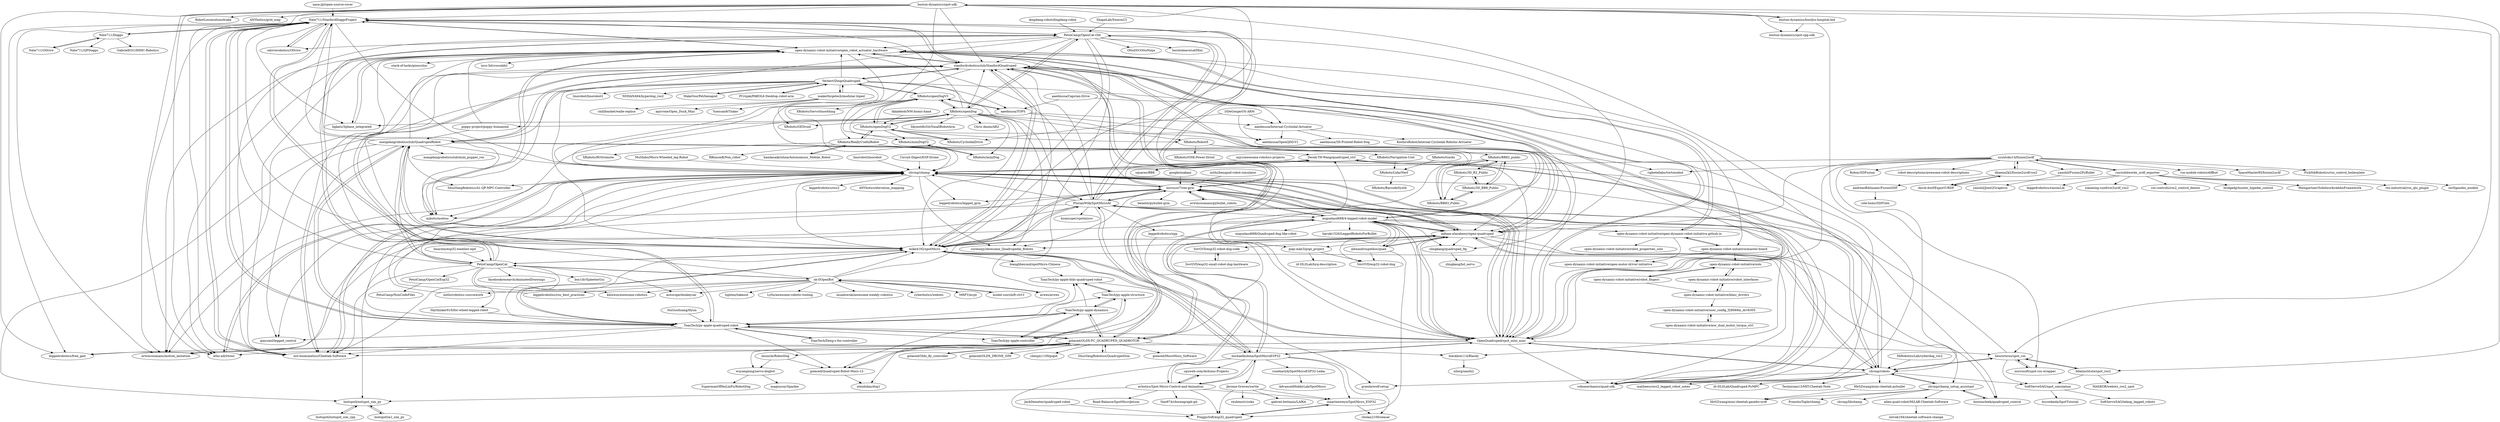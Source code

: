 digraph G {
"nasa-jpl/open-source-rover" -> "Nate711/StanfordDoggoProject" ["e"=1]
"dingdang-robot/dingdang-robot" -> "PetoiCamp/OpenCat-Old" ["e"=1]
"PetoiCamp/OpenCat-Old" -> "Nate711/StanfordDoggoProject"
"PetoiCamp/OpenCat-Old" -> "stanfordroboticsclub/StanfordQuadruped"
"PetoiCamp/OpenCat-Old" -> "PetoiCamp/OpenCat"
"PetoiCamp/OpenCat-Old" -> "borntoleave/catMini"
"PetoiCamp/OpenCat-Old" -> "FlorianWilk/SpotMicroAI"
"PetoiCamp/OpenCat-Old" -> "XRobots/openDog"
"PetoiCamp/OpenCat-Old" -> "ToanTech/py-apple-quadruped-robot"
"PetoiCamp/OpenCat-Old" -> "mike4192/spotMicro"
"PetoiCamp/OpenCat-Old" -> "mit-biomimetics/Cheetah-Software" ["e"=1]
"PetoiCamp/OpenCat-Old" -> "golaced/OLDX-FC_QUADRUPED_QUADROTOR"
"PetoiCamp/OpenCat-Old" -> "mjbots/moteus" ["e"=1]
"PetoiCamp/OpenCat-Old" -> "OttoDIY/OttoNinja" ["e"=1]
"PetoiCamp/OpenCat-Old" -> "odriverobotics/ODrive" ["e"=1]
"PetoiCamp/OpenCat-Old" -> "zlingkang/quadruped_9g"
"PetoiCamp/OpenCat-Old" -> "open-dynamic-robot-initiative/open_robot_actuator_hardware"
"golaced/OLDX-FC_QUADRUPED_QUADROTOR" -> "golaced/Quadruped-Robot-Moco-12-"
"golaced/OLDX-FC_QUADRUPED_QUADROTOR" -> "golaced/MocoMoco_Software" ["e"=1]
"golaced/OLDX-FC_QUADRUPED_QUADROTOR" -> "ToanTech/py-apple-quadruped-robot"
"golaced/OLDX-FC_QUADRUPED_QUADROTOR" -> "golaced/Oldx_fly_controller" ["e"=1]
"golaced/OLDX-FC_QUADRUPED_QUADROTOR" -> "blackbox114/Blacky"
"golaced/OLDX-FC_QUADRUPED_QUADROTOR" -> "wuyangning/servo-dogbot"
"golaced/OLDX-FC_QUADRUPED_QUADROTOR" -> "golaced/OLDX_DRONE_SIM" ["e"=1]
"golaced/OLDX-FC_QUADRUPED_QUADROTOR" -> "chenjm1109/pigot" ["e"=1]
"golaced/OLDX-FC_QUADRUPED_QUADROTOR" -> "ShuoYangRobotics/QuadrupedSim" ["e"=1]
"golaced/OLDX-FC_QUADRUPED_QUADROTOR" -> "Nate711/StanfordDoggoProject"
"golaced/OLDX-FC_QUADRUPED_QUADROTOR" -> "stanfordroboticsclub/StanfordQuadruped"
"golaced/OLDX-FC_QUADRUPED_QUADROTOR" -> "leggedrobotics/free_gait" ["e"=1]
"golaced/OLDX-FC_QUADRUPED_QUADROTOR" -> "ToanTech/py-apple-dynamics"
"golaced/OLDX-FC_QUADRUPED_QUADROTOR" -> "imuncle/RobotDog"
"golaced/OLDX-FC_QUADRUPED_QUADROTOR" -> "mit-biomimetics/Cheetah-Software" ["e"=1]
"mit-biomimetics/Cheetah-Software" -> "chvmp/champ" ["e"=1]
"mit-biomimetics/Cheetah-Software" -> "Nate711/StanfordDoggoProject" ["e"=1]
"erwincoumans/pybullet_robots" -> "nicrusso7/rex-gym" ["e"=1]
"golaced/Oldx_fly_controller" -> "golaced/OLDX-FC_QUADRUPED_QUADROTOR" ["e"=1]
"syuntoku14/fusion2urdf" -> "dheena2k2/fusion2urdf-ros2"
"syuntoku14/fusion2urdf" -> "SpaceMaster85/fusion2urdf"
"syuntoku14/fusion2urdf" -> "yanshil/Fusion2PyBullet"
"syuntoku14/fusion2urdf" -> "chvmp/champ"
"syuntoku14/fusion2urdf" -> "PickNikRobotics/ros_control_boilerplate" ["e"=1]
"syuntoku14/fusion2urdf" -> "adham-elarabawy/open-quadruped"
"syuntoku14/fusion2urdf" -> "rigbetellabs/tortoisebot" ["e"=1]
"syuntoku14/fusion2urdf" -> "ros/solidworks_urdf_exporter"
"syuntoku14/fusion2urdf" -> "Roboy/SDFusion"
"syuntoku14/fusion2urdf" -> "OpenQuadruped/spot_mini_mini"
"syuntoku14/fusion2urdf" -> "robot-descriptions/awesome-robot-descriptions" ["e"=1]
"syuntoku14/fusion2urdf" -> "ros-mobile-robots/diffbot" ["e"=1]
"syuntoku14/fusion2urdf" -> "chvmp/robots"
"Nate711/StanfordDoggoProject" -> "mit-biomimetics/Cheetah-Software" ["e"=1]
"Nate711/StanfordDoggoProject" -> "stanfordroboticsclub/StanfordQuadruped"
"Nate711/StanfordDoggoProject" -> "Nate711/Doggo"
"Nate711/StanfordDoggoProject" -> "odriverobotics/ODrive" ["e"=1]
"Nate711/StanfordDoggoProject" -> "chvmp/champ"
"Nate711/StanfordDoggoProject" -> "open-dynamic-robot-initiative/open_robot_actuator_hardware"
"Nate711/StanfordDoggoProject" -> "golaced/OLDX-FC_QUADRUPED_QUADROTOR"
"Nate711/StanfordDoggoProject" -> "ethz-adrl/towr" ["e"=1]
"Nate711/StanfordDoggoProject" -> "PetoiCamp/OpenCat-Old"
"Nate711/StanfordDoggoProject" -> "bgkatz/3phase_integrated" ["e"=1]
"Nate711/StanfordDoggoProject" -> "mike4192/spotMicro"
"Nate711/StanfordDoggoProject" -> "erwincoumans/motion_imitation" ["e"=1]
"Nate711/StanfordDoggoProject" -> "leggedrobotics/free_gait" ["e"=1]
"Nate711/StanfordDoggoProject" -> "mjbots/moteus" ["e"=1]
"Nate711/StanfordDoggoProject" -> "ToanTech/py-apple-quadruped-robot"
"ros/solidworks_urdf_exporter" -> "david-dorf/ExportURDF"
"ros/solidworks_urdf_exporter" -> "syuntoku14/fusion2urdf"
"ros/solidworks_urdf_exporter" -> "xiaoming-sun6/sw2urdf_ros2"
"ros/solidworks_urdf_exporter" -> "ros-controls/ros2_control_demos" ["e"=1]
"ros/solidworks_urdf_exporter" -> "bridgedp/hunter_bipedal_control" ["e"=1]
"ros/solidworks_urdf_exporter" -> "Weingartner/SolidworksAddinFramework" ["e"=1]
"ros/solidworks_urdf_exporter" -> "ros-industrial/ros_qtc_plugin" ["e"=1]
"ros/solidworks_urdf_exporter" -> "osrf/gazebo_models" ["e"=1]
"ros/solidworks_urdf_exporter" -> "leggedrobotics/raisimLib" ["e"=1]
"mjbots/moteus" -> "open-dynamic-robot-initiative/open_robot_actuator_hardware" ["e"=1]
"chvmp/champ" -> "robomechanics/quad-sdk" ["e"=1]
"chvmp/champ" -> "mit-biomimetics/Cheetah-Software" ["e"=1]
"chvmp/champ" -> "chvmp/robots"
"chvmp/champ" -> "ethz-adrl/towr" ["e"=1]
"chvmp/champ" -> "OpenQuadruped/spot_mini_mini"
"chvmp/champ" -> "erwincoumans/motion_imitation" ["e"=1]
"chvmp/champ" -> "qiayuanl/legged_control" ["e"=1]
"chvmp/champ" -> "ShuoYangRobotics/A1-QP-MPC-Controller" ["e"=1]
"chvmp/champ" -> "Derek-TH-Wang/quadruped_ctrl" ["e"=1]
"chvmp/champ" -> "leggedrobotics/legged_gym" ["e"=1]
"chvmp/champ" -> "leggedrobotics/ocs2" ["e"=1]
"chvmp/champ" -> "nicrusso7/rex-gym"
"chvmp/champ" -> "adham-elarabawy/open-quadruped"
"chvmp/champ" -> "ANYbotics/elevation_mapping" ["e"=1]
"chvmp/champ" -> "curieuxjy/Awesome_Quadrupedal_Robots" ["e"=1]
"ethz-adrl/towr" -> "chvmp/champ" ["e"=1]
"imuncle/RobotDog" -> "wuyangning/servo-dogbot"
"imuncle/RobotDog" -> "golaced/Quadruped-Robot-Moco-12-"
"ShuoYangRobotics/QuadrupedSim" -> "golaced/OLDX-FC_QUADRUPED_QUADROTOR" ["e"=1]
"FlorianWilk/SpotMicroAI" -> "OpenQuadruped/spot_mini_mini"
"FlorianWilk/SpotMicroAI" -> "michaelkubina/SpotMicroESP32"
"FlorianWilk/SpotMicroAI" -> "nicrusso7/rex-gym"
"FlorianWilk/SpotMicroAI" -> "adham-elarabawy/open-quadruped"
"FlorianWilk/SpotMicroAI" -> "mike4192/spotMicro"
"FlorianWilk/SpotMicroAI" -> "leggedrobotics/xpp" ["e"=1]
"FlorianWilk/SpotMicroAI" -> "hyansuper/spotmicro"
"FlorianWilk/SpotMicroAI" -> "leggedrobotics/free_gait" ["e"=1]
"FlorianWilk/SpotMicroAI" -> "miguelasd688/4-legged-robot-model"
"FlorianWilk/SpotMicroAI" -> "stanfordroboticsclub/StanfordQuadruped"
"FlorianWilk/SpotMicroAI" -> "chvmp/champ"
"FlorianWilk/SpotMicroAI" -> "PetoiCamp/OpenCat-Old"
"FlorianWilk/SpotMicroAI" -> "Nate711/StanfordDoggoProject"
"FlorianWilk/SpotMicroAI" -> "open-dynamic-robot-initiative/open_robot_actuator_hardware"
"FlorianWilk/SpotMicroAI" -> "mjbots/moteus" ["e"=1]
"XRobots/openDog" -> "XRobots/openDogV2"
"XRobots/openDog" -> "XRobots/RobotX"
"XRobots/openDog" -> "XRobots/openDogV3"
"XRobots/openDog" -> "stanfordroboticsclub/StanfordQuadruped"
"XRobots/openDog" -> "XRobots/miniDog"
"XRobots/openDog" -> "PetoiCamp/OpenCat-Old"
"XRobots/openDog" -> "FlorianWilk/SpotMicroAI"
"XRobots/openDog" -> "Nate711/StanfordDoggoProject"
"XRobots/openDog" -> "mike4192/spotMicro"
"XRobots/openDog" -> "SkyentificGit/SmallRobotArm" ["e"=1]
"XRobots/openDog" -> "poppy-project/poppy-humanoid" ["e"=1]
"XRobots/openDog" -> "mjbots/moteus" ["e"=1]
"XRobots/openDog" -> "Chris-Annin/AR2" ["e"=1]
"XRobots/openDog" -> "bgkatz/3phase_integrated" ["e"=1]
"XRobots/openDog" -> "OpenQuadruped/spot_mini_mini"
"makerforgetech/modular-biped" -> "apirrone/Open_Duck_Mini" ["e"=1]
"makerforgetech/modular-biped" -> "Yuexuan9/Tinker" ["e"=1]
"makerforgetech/modular-biped" -> "chillibasket/walle-replica"
"makerforgetech/modular-biped" -> "Yerbert/DingoQuadruped"
"makerforgetech/modular-biped" -> "XRobots/GEDroid"
"open-dynamic-robot-initiative/master-board" -> "open-dynamic-robot-initiative/solo"
"open-dynamic-robot-initiative/master-board" -> "open-dynamic-robot-initiative/open-motor-driver-initiative"
"open-dynamic-robot-initiative/master-board" -> "open-dynamic-robot-initiative/open-dynamic-robot-initiative.github.io"
"bgkatz/3phase_integrated" -> "open-dynamic-robot-initiative/open_robot_actuator_hardware" ["e"=1]
"leggedrobotics/xpp" -> "popi-mkx3/popi_project" ["e"=1]
"leggedrobotics/xpp" -> "graiola/wolf-setup" ["e"=1]
"Nate711/Doggo" -> "Nate711/ODrive"
"Nate711/Doggo" -> "Nate711/StanfordDoggoProject"
"Nate711/Doggo" -> "Nate711/QPDoggo"
"Nate711/Doggo" -> "GabrielEGC/IHMC-Robotics" ["e"=1]
"zlingkang/quadruped_9g" -> "zlingkang/hd_servo"
"wuyangning/servo-dogbot" -> "SupermanOfHeiLinPu/RobotDog"
"wuyangning/servo-dogbot" -> "magnusoy/Sparkie"
"Nate711/ODrive" -> "Nate711/Doggo"
"mike4192/spotMicro" -> "OpenQuadruped/spot_mini_mini"
"mike4192/spotMicro" -> "stanfordroboticsclub/StanfordQuadruped"
"mike4192/spotMicro" -> "chvmp/champ"
"mike4192/spotMicro" -> "adham-elarabawy/open-quadruped"
"mike4192/spotMicro" -> "nicrusso7/rex-gym"
"mike4192/spotMicro" -> "michaelkubina/SpotMicroESP32"
"mike4192/spotMicro" -> "mit-biomimetics/Cheetah-Software" ["e"=1]
"mike4192/spotMicro" -> "ToanTech/py-apple-quadruped-robot"
"mike4192/spotMicro" -> "FlorianWilk/SpotMicroAI"
"mike4192/spotMicro" -> "mangdangroboticsclub/QuadrupedRobot"
"mike4192/spotMicro" -> "Nate711/StanfordDoggoProject"
"mike4192/spotMicro" -> "open-dynamic-robot-initiative/open_robot_actuator_hardware"
"mike4192/spotMicro" -> "bianglibeyond/spotMicro-Chinese"
"mike4192/spotMicro" -> "robomechanics/quad-sdk" ["e"=1]
"mike4192/spotMicro" -> "PetoiCamp/OpenCat"
"arwes/arwes" -> "ob-f/OpenBot" ["e"=1]
"open-dynamic-robot-initiative/solo" -> "open-dynamic-robot-initiative/robot_interfaces"
"open-dynamic-robot-initiative/solo" -> "open-dynamic-robot-initiative/robot_fingers"
"ob-f/OpenBot" -> "arwes/arwes" ["e"=1]
"ob-f/OpenBot" -> "tighten/takeout" ["e"=1]
"ob-f/OpenBot" -> "autorope/donkeycar" ["e"=1]
"ob-f/OpenBot" -> "PetoiCamp/OpenCat"
"ob-f/OpenBot" -> "Ly0n/awesome-robotic-tooling" ["e"=1]
"ob-f/OpenBot" -> "Nate711/StanfordDoggoProject"
"ob-f/OpenBot" -> "msadowski/awesome-weekly-robotics" ["e"=1]
"ob-f/OpenBot" -> "mike4192/spotMicro"
"ob-f/OpenBot" -> "mithi/robotics-coursework" ["e"=1]
"ob-f/OpenBot" -> "kiloreux/awesome-robotics" ["e"=1]
"ob-f/OpenBot" -> "cyberbotics/webots" ["e"=1]
"ob-f/OpenBot" -> "MRPT/mrpt" ["e"=1]
"ob-f/OpenBot" -> "model-zoo/shift-ctrl-f" ["e"=1]
"ob-f/OpenBot" -> "leggedrobotics/ros_best_practices" ["e"=1]
"ob-f/OpenBot" -> "stanfordroboticsclub/StanfordQuadruped"
"OpenQuadruped/spot_mini_mini" -> "adham-elarabawy/open-quadruped"
"OpenQuadruped/spot_mini_mini" -> "nicrusso7/rex-gym"
"OpenQuadruped/spot_mini_mini" -> "mike4192/spotMicro"
"OpenQuadruped/spot_mini_mini" -> "chvmp/champ"
"OpenQuadruped/spot_mini_mini" -> "erwincoumans/motion_imitation" ["e"=1]
"OpenQuadruped/spot_mini_mini" -> "Derek-TH-Wang/quadruped_ctrl" ["e"=1]
"OpenQuadruped/spot_mini_mini" -> "chvmp/robots"
"OpenQuadruped/spot_mini_mini" -> "stanfordroboticsclub/StanfordQuadruped"
"OpenQuadruped/spot_mini_mini" -> "FlorianWilk/SpotMicroAI"
"OpenQuadruped/spot_mini_mini" -> "miguelasd688/4-legged-robot-model"
"OpenQuadruped/spot_mini_mini" -> "michaelkubina/SpotMicroESP32"
"OpenQuadruped/spot_mini_mini" -> "robomechanics/quad-sdk" ["e"=1]
"OpenQuadruped/spot_mini_mini" -> "ethz-adrl/towr" ["e"=1]
"OpenQuadruped/spot_mini_mini" -> "open-dynamic-robot-initiative/open_robot_actuator_hardware"
"OpenQuadruped/spot_mini_mini" -> "heuristicus/spot_ros"
"chvmp/robots" -> "chvmp/champ"
"chvmp/robots" -> "chvmp/champ_setup_assistant"
"chvmp/robots" -> "heuristicus/spot_ros"
"chvmp/robots" -> "Derek-TH-Wang/quadruped_ctrl" ["e"=1]
"chvmp/robots" -> "SoftServeSAG/spot_simulation"
"chvmp/robots" -> "Technician13/MIT-Cheetah-Note" ["e"=1]
"chvmp/robots" -> "OpenQuadruped/spot_mini_mini"
"chvmp/robots" -> "matheecs/ocs2_legged_robot_notes" ["e"=1]
"chvmp/robots" -> "robomechanics/quad-sdk" ["e"=1]
"chvmp/robots" -> "iit-DLSLab/Quadruped-PyMPC" ["e"=1]
"chvmp/robots" -> "adham-elarabawy/open-quadruped"
"chvmp/robots" -> "graiola/wolf-setup"
"chvmp/robots" -> "HitSZwang/mini-cheetah-pybullet" ["e"=1]
"robomechanics/quad-sdk" -> "chvmp/champ" ["e"=1]
"poppy-project/poppy-humanoid" -> "open-dynamic-robot-initiative/open_robot_actuator_hardware" ["e"=1]
"poppy-project/poppy-humanoid" -> "mangdangroboticsclub/QuadrupedRobot" ["e"=1]
"open-dynamic-robot-initiative/open_robot_actuator_hardware" -> "chvmp/champ"
"open-dynamic-robot-initiative/open_robot_actuator_hardware" -> "ethz-adrl/towr" ["e"=1]
"open-dynamic-robot-initiative/open_robot_actuator_hardware" -> "mjbots/moteus" ["e"=1]
"open-dynamic-robot-initiative/open_robot_actuator_hardware" -> "stack-of-tasks/pinocchio" ["e"=1]
"open-dynamic-robot-initiative/open_robot_actuator_hardware" -> "open-dynamic-robot-initiative/master-board"
"open-dynamic-robot-initiative/open_robot_actuator_hardware" -> "loco-3d/crocoddyl" ["e"=1]
"open-dynamic-robot-initiative/open_robot_actuator_hardware" -> "robomechanics/quad-sdk" ["e"=1]
"open-dynamic-robot-initiative/open_robot_actuator_hardware" -> "erwincoumans/motion_imitation" ["e"=1]
"open-dynamic-robot-initiative/open_robot_actuator_hardware" -> "mit-biomimetics/Cheetah-Software" ["e"=1]
"open-dynamic-robot-initiative/open_robot_actuator_hardware" -> "open-dynamic-robot-initiative/open-dynamic-robot-initiative.github.io"
"open-dynamic-robot-initiative/open_robot_actuator_hardware" -> "OpenQuadruped/spot_mini_mini"
"open-dynamic-robot-initiative/open_robot_actuator_hardware" -> "bgkatz/3phase_integrated" ["e"=1]
"open-dynamic-robot-initiative/open_robot_actuator_hardware" -> "adham-elarabawy/open-quadruped"
"open-dynamic-robot-initiative/open_robot_actuator_hardware" -> "stanfordroboticsclub/StanfordQuadruped"
"open-dynamic-robot-initiative/open_robot_actuator_hardware" -> "Nate711/StanfordDoggoProject"
"boston-dynamics/spot-sdk" -> "boston-dynamics/bosdyn-hospital-bot"
"boston-dynamics/spot-sdk" -> "mit-biomimetics/Cheetah-Software" ["e"=1]
"boston-dynamics/spot-sdk" -> "heuristicus/spot_ros"
"boston-dynamics/spot-sdk" -> "chvmp/champ"
"boston-dynamics/spot-sdk" -> "mike4192/spotMicro"
"boston-dynamics/spot-sdk" -> "boston-dynamics/spot-cpp-sdk"
"boston-dynamics/spot-sdk" -> "Nate711/StanfordDoggoProject"
"boston-dynamics/spot-sdk" -> "stanfordroboticsclub/StanfordQuadruped"
"boston-dynamics/spot-sdk" -> "RobotLocomotion/drake" ["e"=1]
"boston-dynamics/spot-sdk" -> "bdaiinstitute/spot_ros2"
"boston-dynamics/spot-sdk" -> "erwincoumans/motion_imitation" ["e"=1]
"boston-dynamics/spot-sdk" -> "ANYbotics/grid_map" ["e"=1]
"boston-dynamics/spot-sdk" -> "ethz-adrl/towr" ["e"=1]
"boston-dynamics/spot-sdk" -> "leggedrobotics/free_gait" ["e"=1]
"boston-dynamics/spot-sdk" -> "robomechanics/quad-sdk" ["e"=1]
"ToanTech/py-apple-quadruped-robot" -> "golaced/OLDX-FC_QUADRUPED_QUADROTOR"
"ToanTech/py-apple-quadruped-robot" -> "ToanTech/py-apple-dynamics"
"ToanTech/py-apple-quadruped-robot" -> "ToanTech/py-apple-bldc-quadruped-robot"
"ToanTech/py-apple-quadruped-robot" -> "stanfordroboticsclub/StanfordQuadruped"
"ToanTech/py-apple-quadruped-robot" -> "chvmp/champ"
"ToanTech/py-apple-quadruped-robot" -> "ToanTech/py-apple-structure"
"ToanTech/py-apple-quadruped-robot" -> "mit-biomimetics/Cheetah-Software" ["e"=1]
"ToanTech/py-apple-quadruped-robot" -> "ToanTech/Deng-s-foc-controller" ["e"=1]
"ToanTech/py-apple-quadruped-robot" -> "golaced/Quadruped-Robot-Moco-12-"
"ToanTech/py-apple-quadruped-robot" -> "ToanTech/py-apple-controller"
"ToanTech/py-apple-quadruped-robot" -> "mike4192/spotMicro"
"ToanTech/py-apple-quadruped-robot" -> "mangdangroboticsclub/QuadrupedRobot"
"ToanTech/py-apple-quadruped-robot" -> "qiayuanl/legged_control" ["e"=1]
"ToanTech/py-apple-quadruped-robot" -> "OpenQuadruped/spot_mini_mini"
"ToanTech/py-apple-quadruped-robot" -> "Nate711/StanfordDoggoProject"
"michaelkubina/SpotMicroESP32" -> "maartenweyn/SpotMicro_ESP32"
"michaelkubina/SpotMicroESP32" -> "runeharlyk/SpotMicroESP32-Leika"
"michaelkubina/SpotMicroESP32" -> "FlorianWilk/SpotMicroAI"
"michaelkubina/SpotMicroESP32" -> "OpenQuadruped/spot_mini_mini"
"michaelkubina/SpotMicroESP32" -> "avbotics/Spot-Micro-Control-and-Animation"
"michaelkubina/SpotMicroESP32" -> "adham-elarabawy/open-quadruped"
"michaelkubina/SpotMicroESP32" -> "PingguSoft/esp32_quadruped"
"michaelkubina/SpotMicroESP32" -> "mike4192/spotMicro"
"michaelkubina/SpotMicroESP32" -> "cguweb-com/Arduino-Projects"
"michaelkubina/SpotMicroESP32" -> "Jerome-Graves/yertle"
"michaelkubina/SpotMicroESP32" -> "cholan2100/ceasar"
"stanfordroboticsclub/StanfordQuadruped" -> "mike4192/spotMicro"
"stanfordroboticsclub/StanfordQuadruped" -> "Nate711/StanfordDoggoProject"
"stanfordroboticsclub/StanfordQuadruped" -> "chvmp/champ"
"stanfordroboticsclub/StanfordQuadruped" -> "mit-biomimetics/Cheetah-Software" ["e"=1]
"stanfordroboticsclub/StanfordQuadruped" -> "OpenQuadruped/spot_mini_mini"
"stanfordroboticsclub/StanfordQuadruped" -> "ToanTech/py-apple-quadruped-robot"
"stanfordroboticsclub/StanfordQuadruped" -> "open-dynamic-robot-initiative/open_robot_actuator_hardware"
"stanfordroboticsclub/StanfordQuadruped" -> "adham-elarabawy/open-quadruped"
"stanfordroboticsclub/StanfordQuadruped" -> "mangdangroboticsclub/QuadrupedRobot"
"stanfordroboticsclub/StanfordQuadruped" -> "golaced/OLDX-FC_QUADRUPED_QUADROTOR"
"stanfordroboticsclub/StanfordQuadruped" -> "Yerbert/DingoQuadruped"
"stanfordroboticsclub/StanfordQuadruped" -> "miguelasd688/4-legged-robot-model"
"stanfordroboticsclub/StanfordQuadruped" -> "erwincoumans/motion_imitation" ["e"=1]
"stanfordroboticsclub/StanfordQuadruped" -> "robomechanics/quad-sdk" ["e"=1]
"stanfordroboticsclub/StanfordQuadruped" -> "nicrusso7/rex-gym"
"golaced/Quadruped-Robot-Moco-12-" -> "golaced/OLDX-FC_QUADRUPED_QUADROTOR"
"golaced/Quadruped-Robot-Moco-12-" -> "steinhdan/dog1"
"ToanTech/py-apple-dynamics" -> "ToanTech/py-apple-controller"
"ToanTech/py-apple-dynamics" -> "ToanTech/py-apple-structure"
"ToanTech/py-apple-dynamics" -> "ToanTech/py-apple-quadruped-robot"
"ToanTech/py-apple-dynamics" -> "ToanTech/py-apple-bldc-quadruped-robot"
"ToanTech/py-apple-dynamics" -> "golaced/Quadruped-Robot-Moco-12-"
"ToanTech/py-apple-dynamics" -> "golaced/OLDX-FC_QUADRUPED_QUADROTOR"
"Derek-TH-Wang/quadruped_ctrl" -> "chvmp/robots" ["e"=1]
"Derek-TH-Wang/quadruped_ctrl" -> "chvmp/champ" ["e"=1]
"Derek-TH-Wang/quadruped_ctrl" -> "bostoncleek/quadruped_control" ["e"=1]
"mjyc/awesome-robotics-projects" -> "chvmp/champ" ["e"=1]
"mjyc/awesome-robotics-projects" -> "OpenQuadruped/spot_mini_mini" ["e"=1]
"yanshil/Fusion2PyBullet" -> "yanshil/Joint2Graphviz"
"leggedrobotics/ros_best_practices" -> "chvmp/champ" ["e"=1]
"google/makani" -> "nicrusso7/rex-gym" ["e"=1]
"nicrusso7/rex-gym" -> "OpenQuadruped/spot_mini_mini"
"nicrusso7/rex-gym" -> "chvmp/champ"
"nicrusso7/rex-gym" -> "adham-elarabawy/open-quadruped"
"nicrusso7/rex-gym" -> "erwincoumans/motion_imitation" ["e"=1]
"nicrusso7/rex-gym" -> "miguelasd688/4-legged-robot-model"
"nicrusso7/rex-gym" -> "erwincoumans/pybullet_robots" ["e"=1]
"nicrusso7/rex-gym" -> "curieuxjy/Awesome_Quadrupedal_Robots" ["e"=1]
"nicrusso7/rex-gym" -> "mike4192/spotMicro"
"nicrusso7/rex-gym" -> "FlorianWilk/SpotMicroAI"
"nicrusso7/rex-gym" -> "benelot/pybullet-gym" ["e"=1]
"nicrusso7/rex-gym" -> "Derek-TH-Wang/quadruped_ctrl" ["e"=1]
"nicrusso7/rex-gym" -> "leggedrobotics/legged_gym" ["e"=1]
"nicrusso7/rex-gym" -> "open-dynamic-robot-initiative/open_robot_actuator_hardware"
"nicrusso7/rex-gym" -> "stanfordroboticsclub/StanfordQuadruped"
"nicrusso7/rex-gym" -> "robomechanics/quad-sdk" ["e"=1]
"open-dynamic-robot-initiative/open-dynamic-robot-initiative.github.io" -> "open-dynamic-robot-initiative/master-board"
"open-dynamic-robot-initiative/open-dynamic-robot-initiative.github.io" -> "open-dynamic-robot-initiative/robot_properties_solo"
"open-dynamic-robot-initiative/open-dynamic-robot-initiative.github.io" -> "open-dynamic-robot-initiative/open-motor-driver-initiative"
"open-dynamic-robot-initiative/open-dynamic-robot-initiative.github.io" -> "open-dynamic-robot-initiative/open_robot_actuator_hardware"
"ToanTech/py-apple-structure" -> "ToanTech/py-apple-controller"
"ToanTech/py-apple-structure" -> "ToanTech/py-apple-dynamics"
"ToanTech/py-apple-structure" -> "ToanTech/py-apple-bldc-quadruped-robot"
"blackbox114/Blacky" -> "nilorg/oauth2" ["e"=1]
"ToanTech/py-apple-controller" -> "ToanTech/py-apple-structure"
"ToanTech/py-apple-controller" -> "ToanTech/py-apple-dynamics"
"open-dynamic-robot-initiative/mw_dual_motor_torque_ctrl" -> "open-dynamic-robot-initiative/user_config_f28069m_drv8305"
"ikkalebob/NM-bionic-hand" -> "XRobots/openDogV2" ["e"=1]
"model-zoo/shift-ctrl-f" -> "ob-f/OpenBot" ["e"=1]
"mithi/hexapod-robot-simulator" -> "nicrusso7/rex-gym" ["e"=1]
"open-dynamic-robot-initiative/robot_interfaces" -> "open-dynamic-robot-initiative/solo"
"open-dynamic-robot-initiative/robot_interfaces" -> "open-dynamic-robot-initiative/blmc_drivers"
"alexandrospetkos/quad" -> "SovGVD/esp32-robot-dog"
"alexandrospetkos/quad" -> "miguelasd688/4-legged-robot-model"
"alexandrospetkos/quad" -> "PingguSoft/esp32_quadruped"
"alexandrospetkos/quad" -> "adham-elarabawy/open-quadruped"
"maartenweyn/SpotMicro_ESP32" -> "cholan2100/ceasar"
"maartenweyn/SpotMicro_ESP32" -> "PingguSoft/esp32_quadruped"
"boston-dynamics/bosdyn-hospital-bot" -> "boston-dynamics/spot-sdk"
"boston-dynamics/bosdyn-hospital-bot" -> "boston-dynamics/spot-cpp-sdk"
"boston-dynamics/bosdyn-hospital-bot" -> "microsoft/spot-ros-wrapper"
"adham-elarabawy/open-quadruped" -> "OpenQuadruped/spot_mini_mini"
"adham-elarabawy/open-quadruped" -> "miguelasd688/4-legged-robot-model"
"adham-elarabawy/open-quadruped" -> "chvmp/champ"
"adham-elarabawy/open-quadruped" -> "nicrusso7/rex-gym"
"adham-elarabawy/open-quadruped" -> "popi-mkx3/popi_project"
"adham-elarabawy/open-quadruped" -> "chvmp/robots"
"adham-elarabawy/open-quadruped" -> "zlingkang/quadruped_9g"
"adham-elarabawy/open-quadruped" -> "mike4192/spotMicro"
"adham-elarabawy/open-quadruped" -> "michaelkubina/SpotMicroESP32"
"adham-elarabawy/open-quadruped" -> "curieuxjy/Awesome_Quadrupedal_Robots" ["e"=1]
"adham-elarabawy/open-quadruped" -> "SovGVD/esp32-robot-dog-code"
"adham-elarabawy/open-quadruped" -> "alexandrospetkos/quad"
"adham-elarabawy/open-quadruped" -> "chvmp/champ_setup_assistant"
"adham-elarabawy/open-quadruped" -> "bostoncleek/quadruped_control"
"adham-elarabawy/open-quadruped" -> "open-dynamic-robot-initiative/open_robot_actuator_hardware"
"open-dynamic-robot-initiative/blmc_drivers" -> "open-dynamic-robot-initiative/robot_interfaces"
"open-dynamic-robot-initiative/blmc_drivers" -> "open-dynamic-robot-initiative/user_config_f28069m_drv8305"
"miguelasd688/4-legged-robot-model" -> "adham-elarabawy/open-quadruped"
"miguelasd688/4-legged-robot-model" -> "alexandrospetkos/quad"
"miguelasd688/4-legged-robot-model" -> "OpenQuadruped/spot_mini_mini"
"miguelasd688/4-legged-robot-model" -> "nicrusso7/rex-gym"
"miguelasd688/4-legged-robot-model" -> "SovGVD/esp32-robot-dog"
"miguelasd688/4-legged-robot-model" -> "avbotics/Spot-Micro-Control-and-Animation"
"miguelasd688/4-legged-robot-model" -> "miguelasd688/Quadruped-dog-like-robot"
"miguelasd688/4-legged-robot-model" -> "zlingkang/quadruped_9g"
"miguelasd688/4-legged-robot-model" -> "open-dynamic-robot-initiative/open-dynamic-robot-initiative.github.io"
"miguelasd688/4-legged-robot-model" -> "stanfordroboticsclub/StanfordQuadruped"
"miguelasd688/4-legged-robot-model" -> "blackbox114/Blacky"
"miguelasd688/4-legged-robot-model" -> "haruki1526/LeggedRobotsForBullet" ["e"=1]
"miguelasd688/4-legged-robot-model" -> "lnotspotl/notspot_sim_py"
"miguelasd688/4-legged-robot-model" -> "chvmp/champ"
"miguelasd688/4-legged-robot-model" -> "steinhdan/dog1"
"heuristicus/spot_ros" -> "bdaiinstitute/spot_ros2"
"heuristicus/spot_ros" -> "chvmp/robots"
"heuristicus/spot_ros" -> "microsoft/spot-ros-wrapper"
"heuristicus/spot_ros" -> "SoftServeSAG/spot_simulation"
"heuristicus/spot_ros" -> "chvmp/champ"
"XRobots/openDogV2" -> "XRobots/miniDogV2"
"XRobots/openDogV2" -> "XRobots/CycloidalDrive"
"XRobots/openDogV2" -> "XRobots/openDog"
"XRobots/openDogV2" -> "XRobots/ReallyUsefulRobot"
"XRobots/openDogV2" -> "XRobots/RobotX"
"XRobots/openDogV2" -> "adham-elarabawy/open-quadruped"
"XRobots/openDogV2" -> "XRobots/openDogV3"
"XRobots/miniDogV2" -> "XRobots/miniDog"
"chvmp/champ_setup_assistant" -> "chvmp/libchamp"
"chvmp/champ_setup_assistant" -> "bostoncleek/quadruped_control"
"chvmp/champ_setup_assistant" -> "chvmp/robots"
"chvmp/champ_setup_assistant" -> "PranshuTople/champ"
"chvmp/champ_setup_assistant" -> "allen-quad-robot/MiLAB-Cheetah-Software"
"chvmp/champ_setup_assistant" -> "HitSZwang/mini-cheetah-gazebo-urdf"
"XRobots/miniDog" -> "XRobots/miniDogV2"
"microsoft/spot-ros-wrapper" -> "heuristicus/spot_ros"
"popi-mkx3/popi_project" -> "iit-DLSLab/hyq-description"
"popi-mkx3/popi_project" -> "SovGVD/esp32-robot-dog"
"open-dynamic-robot-initiative/robot_fingers" -> "open-dynamic-robot-initiative/solo"
"open-dynamic-robot-initiative/robot_fingers" -> "open-dynamic-robot-initiative/blmc_drivers"
"open-dynamic-robot-initiative/user_config_f28069m_drv8305" -> "open-dynamic-robot-initiative/mw_dual_motor_torque_ctrl"
"XRobots/tracks" -> "XRobots/LidarNerf"
"XRobots/LidarNerf" -> "XRobots/BarcodeSynth"
"SovGVD/esp32-robot-dog-code" -> "SovGVD/esp32-small-robot-dog-hardware"
"PetoiCamp/OpenCat" -> "PetoiCamp/OpenCat-Old"
"PetoiCamp/OpenCat" -> "mike4192/spotMicro"
"PetoiCamp/OpenCat" -> "mangdangroboticsclub/QuadrupedRobot"
"PetoiCamp/OpenCat" -> "PetoiCamp/OpenCatEsp32"
"PetoiCamp/OpenCat" -> "Skythinker616/foc-wheel-legged-robot" ["e"=1]
"PetoiCamp/OpenCat" -> "chvmp/champ"
"PetoiCamp/OpenCat" -> "Nate711/StanfordDoggoProject"
"PetoiCamp/OpenCat" -> "autorope/donkeycar" ["e"=1]
"PetoiCamp/OpenCat" -> "mit-biomimetics/Cheetah-Software" ["e"=1]
"PetoiCamp/OpenCat" -> "facebookresearch/AnimatedDrawings" ["e"=1]
"PetoiCamp/OpenCat" -> "boy1dr/SpleeterGui" ["e"=1]
"PetoiCamp/OpenCat" -> "stanfordroboticsclub/StanfordQuadruped"
"PetoiCamp/OpenCat" -> "ob-f/OpenBot"
"PetoiCamp/OpenCat" -> "ToanTech/py-apple-quadruped-robot"
"PetoiCamp/OpenCat" -> "kiloreux/awesome-robotics" ["e"=1]
"ToanTech/Deng-s-foc-controller" -> "ToanTech/py-apple-quadruped-robot" ["e"=1]
"DDeGonge/OS-ARM" -> "aaedmusa/Internal-Cycloidal-Actuator" ["e"=1]
"DDeGonge/OS-ARM" -> "XRobots/CycloidalDrive" ["e"=1]
"DDeGonge/OS-ARM" -> "aaedmusa/OpenQDD-V1" ["e"=1]
"mangdangroboticsclub/QuadrupedRobot" -> "chvmp/champ"
"mangdangroboticsclub/QuadrupedRobot" -> "mangdangroboticsclub/mini_pupper_ros"
"mangdangroboticsclub/QuadrupedRobot" -> "stanfordroboticsclub/StanfordQuadruped"
"mangdangroboticsclub/QuadrupedRobot" -> "mike4192/spotMicro"
"mangdangroboticsclub/QuadrupedRobot" -> "ToanTech/py-apple-quadruped-robot"
"mangdangroboticsclub/QuadrupedRobot" -> "Nate711/StanfordDoggoProject"
"mangdangroboticsclub/QuadrupedRobot" -> "OpenQuadruped/spot_mini_mini"
"mangdangroboticsclub/QuadrupedRobot" -> "ShuoYangRobotics/A1-QP-MPC-Controller" ["e"=1]
"mangdangroboticsclub/QuadrupedRobot" -> "adham-elarabawy/open-quadruped"
"mangdangroboticsclub/QuadrupedRobot" -> "open-dynamic-robot-initiative/open_robot_actuator_hardware"
"mangdangroboticsclub/QuadrupedRobot" -> "robomechanics/quad-sdk" ["e"=1]
"mangdangroboticsclub/QuadrupedRobot" -> "PetoiCamp/OpenCat"
"mangdangroboticsclub/QuadrupedRobot" -> "mit-biomimetics/Cheetah-Software" ["e"=1]
"mangdangroboticsclub/QuadrupedRobot" -> "qiayuanl/legged_control" ["e"=1]
"mangdangroboticsclub/QuadrupedRobot" -> "Derek-TH-Wang/quadruped_ctrl" ["e"=1]
"SoftServeSAG/spot_simulation" -> "bryceikeda/SpotTutorial"
"SoftServeSAG/spot_simulation" -> "SoftServeSAG/teleop_legged_robots"
"cguweb-com/Arduino-Projects" -> "avbotics/Spot-Micro-Control-and-Animation"
"HitSZwang/mini-cheetah-pybullet" -> "HitSZwang/mini-cheetah-gazebo-urdf" ["e"=1]
"lnotspotl/notspot_sim_py" -> "lnotspotl/a1_sim_py"
"lnotspotl/notspot_sim_py" -> "lnotspotl/notspot_sim_cpp"
"bianglibeyond/spotMicro-Chinese" -> "ToanTech/py-apple-bldc-quadruped-robot"
"lnotspotl/a1_sim_py" -> "lnotspotl/notspot_sim_py"
"avbotics/Spot-Micro-Control-and-Animation" -> "maartenweyn/SpotMicro_ESP32"
"avbotics/Spot-Micro-Control-and-Animation" -> "PingguSoft/esp32_quadruped"
"avbotics/Spot-Micro-Control-and-Animation" -> "cguweb-com/Arduino-Projects"
"avbotics/Spot-Micro-Control-and-Animation" -> "lnotspotl/notspot_sim_py"
"avbotics/Spot-Micro-Control-and-Animation" -> "michaelkubina/SpotMicroESP32"
"avbotics/Spot-Micro-Control-and-Animation" -> "Nao974/choreograph-git"
"avbotics/Spot-Micro-Control-and-Animation" -> "Road-Balance/SpotMicroJetson"
"avbotics/Spot-Micro-Control-and-Animation" -> "miguelasd688/4-legged-robot-model"
"XRobots/3D_R2_Public" -> "XRobots/3D_BB8_Public"
"XRobots/3D_R2_Public" -> "XRobots/BB82_public"
"XRobots/3D_R2_Public" -> "XRobots/BB83_Public"
"lnotspotl/notspot_sim_cpp" -> "lnotspotl/notspot_sim_py"
"PetoiCamp/OpenCatEsp32" -> "PetoiCamp/NonCodeFiles"
"XRobots/ReallyUsefulRobot" -> "XRobots/Navigation-Unit"
"XRobots/ReallyUsefulRobot" -> "bandasaikrishna/Autonomous_Mobile_Robot" ["e"=1]
"XRobots/ReallyUsefulRobot" -> "XRobots/openDogV2"
"XRobots/ReallyUsefulRobot" -> "rigbetellabs/tortoisebot" ["e"=1]
"XRobots/ReallyUsefulRobot" -> "XRobots/ROSremote"
"XRobots/ReallyUsefulRobot" -> "RBinsonB/Nox_robot"
"XRobots/3D_BB8_Public" -> "XRobots/BB82_public"
"XRobots/3D_BB8_Public" -> "XRobots/BB83_Public"
"XRobots/3D_BB8_Public" -> "XRobots/3D_R2_Public"
"bandasaikrishna/Autonomous_Mobile_Robot" -> "XRobots/ReallyUsefulRobot" ["e"=1]
"XRobots/CycloidalDrive" -> "XRobots/openDogV2"
"allen-quad-robot/MiLAB-Cheetah-Software" -> "slovak194/cheetah-software-change" ["e"=1]
"bostoncleek/quadruped_control" -> "chvmp/champ_setup_assistant"
"SovGVD/esp32-small-robot-dog-hardware" -> "SovGVD/esp32-robot-dog-code"
"ToanTech/py-apple-bldc-quadruped-robot" -> "ToanTech/py-apple-controller"
"ToanTech/py-apple-bldc-quadruped-robot" -> "ToanTech/py-apple-structure"
"XRobots/Navigation-Unit" -> "XRobots/LidarNerf"
"HuGuoXuang/Hyun" -> "ToanTech/py-apple-quadruped-robot" ["e"=1]
"lmarzen/esp32-weather-epd" -> "PetoiCamp/OpenCat" ["e"=1]
"MiRoboticsLab/cyberdog_ros2" -> "chvmp/robots" ["e"=1]
"dheena2k2/fusion2urdf-ros2" -> "syuntoku14/fusion2urdf"
"dheena2k2/fusion2urdf-ros2" -> "andreasBihlmaier/FusionSDF"
"dheena2k2/fusion2urdf-ros2" -> "david-dorf/ExportURDF"
"XRobots/openDogV3" -> "aaedmusa/TOPS"
"XRobots/openDogV3" -> "XRobots/openDogV2"
"XRobots/openDogV3" -> "XRobots/openDog"
"XRobots/openDogV3" -> "XRobots/CycloidalDrive"
"XRobots/openDogV3" -> "XRobots/miniDogV2"
"XRobots/openDogV3" -> "Yerbert/DingoQuadruped"
"XRobots/openDogV3" -> "XRobots/ServoSmoothing"
"XRobots/openDogV3" -> "XRobots/ReallyUsefulRobot"
"JackDemeter/quadruped-robot" -> "PingguSoft/esp32_quadruped"
"bdaiinstitute/spot_ros2" -> "heuristicus/spot_ros"
"bdaiinstitute/spot_ros2" -> "MASKOR/webots_ros2_spot"
"bdaiinstitute/spot_ros2" -> "SoftServeSAG/spot_simulation"
"PingguSoft/esp32_quadruped" -> "maartenweyn/SpotMicro_ESP32"
"XRobots/BB82_public" -> "XRobots/3D_BB8_Public"
"XRobots/BB82_public" -> "XRobots/BB83_Public"
"XRobots/BB82_public" -> "XRobots/3D_R2_Public"
"XRobots/BB82_public" -> "squares/BB8"
"Jerome-Graves/yertle" -> "PingguSoft/esp32_quadruped"
"Jerome-Graves/yertle" -> "gabriel-bettanin/LAIKA"
"Jerome-Graves/yertle" -> "maartenweyn/SpotMicro_ESP32"
"Jerome-Graves/yertle" -> "reubenstr/zuko"
"XRobots/BB83_Public" -> "XRobots/BB82_public"
"XRobots/BB83_Public" -> "XRobots/3D_BB8_Public"
"linorobot/linorobot" -> "chvmp/champ" ["e"=1]
"odriverobotics/ODrive" -> "Nate711/StanfordDoggoProject" ["e"=1]
"MakeYourPet/hexapod" -> "Yerbert/DingoQuadruped" ["e"=1]
"Skythinker616/foc-wheel-legged-robot" -> "ToanTech/py-apple-quadruped-robot" ["e"=1]
"Yerbert/DingoQuadruped" -> "stanfordroboticsclub/StanfordQuadruped"
"Yerbert/DingoQuadruped" -> "lnotspotl/notspot_sim_py"
"Yerbert/DingoQuadruped" -> "XRobots/openDogV3"
"Yerbert/DingoQuadruped" -> "aaedmusa/TOPS"
"Yerbert/DingoQuadruped" -> "PCrnjak/PAROL6-Desktop-robot-arm" ["e"=1]
"Yerbert/DingoQuadruped" -> "OpenQuadruped/spot_mini_mini"
"Yerbert/DingoQuadruped" -> "linorobot/linorobot2" ["e"=1]
"Yerbert/DingoQuadruped" -> "open-dynamic-robot-initiative/open_robot_actuator_hardware"
"Yerbert/DingoQuadruped" -> "NDHANA94/hyperdog_ros2"
"Yerbert/DingoQuadruped" -> "mangdangroboticsclub/QuadrupedRobot"
"Yerbert/DingoQuadruped" -> "mike4192/spotMicro"
"Yerbert/DingoQuadruped" -> "MakeYourPet/hexapod" ["e"=1]
"Yerbert/DingoQuadruped" -> "chvmp/champ"
"Yerbert/DingoQuadruped" -> "makerforgetech/modular-biped"
"Yerbert/DingoQuadruped" -> "curieuxjy/Awesome_Quadrupedal_Robots" ["e"=1]
"PCrnjak/PAROL6-Desktop-robot-arm" -> "Yerbert/DingoQuadruped" ["e"=1]
"ShapeLab/SwarmUI" -> "PetoiCamp/OpenCat-Old" ["e"=1]
"Circuit-Digest/ESP-Drone" -> "chvmp/champ" ["e"=1]
"runeharlyk/SpotMicroESP32-Leika" -> "AdvancedHobbyLab/SpotMicro"
"aaedmusa/TOPS" -> "XRobots/openDogV3"
"aaedmusa/TOPS" -> "aaedmusa/OpenQDD-V1"
"aaedmusa/TOPS" -> "XRobots/GEDroid"
"aaedmusa/TOPS" -> "aaedmusa/Internal-Cycloidal-Actuator"
"david-dorf/ExportURDF" -> "dheena2k2/fusion2urdf-ros2"
"aaedmusa/Internal-Cycloidal-Actuator" -> "KoshiroRobot/Internal-Cycloidal-Robotic-Actuator"
"aaedmusa/Internal-Cycloidal-Actuator" -> "aaedmusa/3D-Printed-Robot-Dog"
"aaedmusa/Internal-Cycloidal-Actuator" -> "aaedmusa/OpenQDD-V1"
"aaedmusa/Capstan-Drive" -> "aaedmusa/Internal-Cycloidal-Actuator"
"aaedmusa/Capstan-Drive" -> "aaedmusa/TOPS"
"MuShibo/Micro-Wheeled_leg-Robot" -> "chvmp/champ" ["e"=1]
"andreasBihlmaier/FusionSDF" -> "cole-bsmr/SDFGen"
"mithi/robotics-coursework" -> "chvmp/champ" ["e"=1]
"XRobots/RobotX" -> "XRobots/BB83_Public"
"XRobots/RobotX" -> "XRobots/BB82_public"
"XRobots/RobotX" -> "XRobots/GNK-Power-Droid"
"nasa-jpl/open-source-rover" ["l"="19.362,14.34", "c"=868]
"Nate711/StanfordDoggoProject" ["l"="62.346,15.932"]
"dingdang-robot/dingdang-robot" ["l"="42.764,6.94", "c"=818]
"PetoiCamp/OpenCat-Old" ["l"="62.359,15.962"]
"stanfordroboticsclub/StanfordQuadruped" ["l"="62.299,15.95"]
"PetoiCamp/OpenCat" ["l"="62.362,15.899"]
"borntoleave/catMini" ["l"="62.407,15.957"]
"FlorianWilk/SpotMicroAI" ["l"="62.304,15.991"]
"XRobots/openDog" ["l"="62.366,16.015"]
"ToanTech/py-apple-quadruped-robot" ["l"="62.309,15.902"]
"mike4192/spotMicro" ["l"="62.319,15.959"]
"mit-biomimetics/Cheetah-Software" ["l"="61.135,16.409", "c"=184]
"golaced/OLDX-FC_QUADRUPED_QUADROTOR" ["l"="62.284,15.903"]
"mjbots/moteus" ["l"="-20.232,-43.735", "c"=624]
"OttoDIY/OttoNinja" ["l"="-21.033,-42.207", "c"=512]
"odriverobotics/ODrive" ["l"="-20.276,-43.749", "c"=624]
"zlingkang/quadruped_9g" ["l"="62.308,16.018"]
"open-dynamic-robot-initiative/open_robot_actuator_hardware" ["l"="62.332,15.985"]
"golaced/Quadruped-Robot-Moco-12-" ["l"="62.261,15.897"]
"golaced/MocoMoco_Software" ["l"="59.306,14.135", "c"=799]
"golaced/Oldx_fly_controller" ["l"="59.41,14.114", "c"=799]
"blackbox114/Blacky" ["l"="62.24,15.931"]
"wuyangning/servo-dogbot" ["l"="62.211,15.853"]
"golaced/OLDX_DRONE_SIM" ["l"="59.369,14.117", "c"=799]
"chenjm1109/pigot" ["l"="61.01,16.267", "c"=184]
"ShuoYangRobotics/QuadrupedSim" ["l"="61.064,16.298", "c"=184]
"leggedrobotics/free_gait" ["l"="61.073,16.35", "c"=184]
"ToanTech/py-apple-dynamics" ["l"="62.294,15.867"]
"imuncle/RobotDog" ["l"="62.224,15.88"]
"chvmp/champ" ["l"="62.267,15.95"]
"erwincoumans/pybullet_robots" ["l"="59.565,16.357", "c"=234]
"nicrusso7/rex-gym" ["l"="62.261,15.978"]
"syuntoku14/fusion2urdf" ["l"="62.165,15.976"]
"dheena2k2/fusion2urdf-ros2" ["l"="62.104,15.957"]
"SpaceMaster85/fusion2urdf" ["l"="62.129,15.947"]
"yanshil/Fusion2PyBullet" ["l"="62.123,16.011"]
"PickNikRobotics/ros_control_boilerplate" ["l"="60.909,11.856", "c"=632]
"adham-elarabawy/open-quadruped" ["l"="62.278,16.002"]
"rigbetellabs/tortoisebot" ["l"="60.492,12.47", "c"=286]
"ros/solidworks_urdf_exporter" ["l"="62.098,15.988"]
"Roboy/SDFusion" ["l"="62.132,15.98"]
"OpenQuadruped/spot_mini_mini" ["l"="62.281,15.977"]
"robot-descriptions/awesome-robot-descriptions" ["l"="61.187,16.427", "c"=184]
"ros-mobile-robots/diffbot" ["l"="60.446,12.517", "c"=286]
"chvmp/robots" ["l"="62.226,15.973"]
"Nate711/Doggo" ["l"="62.423,15.917"]
"ethz-adrl/towr" ["l"="61.129,16.38", "c"=184]
"bgkatz/3phase_integrated" ["l"="-20.24,-43.719", "c"=624]
"erwincoumans/motion_imitation" ["l"="61.088,16.409", "c"=184]
"david-dorf/ExportURDF" ["l"="62.075,15.963"]
"xiaoming-sun6/sw2urdf_ros2" ["l"="62.055,16"]
"ros-controls/ros2_control_demos" ["l"="60.518,12.564", "c"=286]
"bridgedp/hunter_bipedal_control" ["l"="61.067,16.48", "c"=184]
"Weingartner/SolidworksAddinFramework" ["l"="60.299,-0.066", "c"=121]
"ros-industrial/ros_qtc_plugin" ["l"="60.293,12.531", "c"=286]
"osrf/gazebo_models" ["l"="60.332,12.684", "c"=286]
"leggedrobotics/raisimLib" ["l"="60.968,16.337", "c"=184]
"robomechanics/quad-sdk" ["l"="61.085,16.38", "c"=184]
"qiayuanl/legged_control" ["l"="61.077,16.442", "c"=184]
"ShuoYangRobotics/A1-QP-MPC-Controller" ["l"="61.06,16.395", "c"=184]
"Derek-TH-Wang/quadruped_ctrl" ["l"="61.037,16.354", "c"=184]
"leggedrobotics/legged_gym" ["l"="61.114,16.448", "c"=184]
"leggedrobotics/ocs2" ["l"="61.108,16.409", "c"=184]
"ANYbotics/elevation_mapping" ["l"="60.502,13.747", "c"=334]
"curieuxjy/Awesome_Quadrupedal_Robots" ["l"="61.033,16.448", "c"=184]
"michaelkubina/SpotMicroESP32" ["l"="62.247,16.018"]
"leggedrobotics/xpp" ["l"="61.085,16.302", "c"=184]
"hyansuper/spotmicro" ["l"="62.299,16.034"]
"miguelasd688/4-legged-robot-model" ["l"="62.262,16.002"]
"XRobots/openDogV2" ["l"="62.4,16.047"]
"XRobots/RobotX" ["l"="62.393,16.112"]
"XRobots/openDogV3" ["l"="62.404,16.066"]
"XRobots/miniDog" ["l"="62.374,16.06"]
"SkyentificGit/SmallRobotArm" ["l"="-20.138,-43.7", "c"=624]
"poppy-project/poppy-humanoid" ["l"="-20.844,-42.103", "c"=512]
"Chris-Annin/AR2" ["l"="-20.103,-43.705", "c"=624]
"makerforgetech/modular-biped" ["l"="62.342,16.107"]
"apirrone/Open_Duck_Mini" ["l"="61.192,16.541", "c"=184]
"Yuexuan9/Tinker" ["l"="61.084,16.53", "c"=184]
"chillibasket/walle-replica" ["l"="62.33,16.161"]
"Yerbert/DingoQuadruped" ["l"="62.333,16.033"]
"XRobots/GEDroid" ["l"="62.379,16.128"]
"open-dynamic-robot-initiative/master-board" ["l"="62.417,15.988"]
"open-dynamic-robot-initiative/solo" ["l"="62.498,15.974"]
"open-dynamic-robot-initiative/open-motor-driver-initiative" ["l"="62.44,15.998"]
"open-dynamic-robot-initiative/open-dynamic-robot-initiative.github.io" ["l"="62.383,15.991"]
"popi-mkx3/popi_project" ["l"="62.291,16.068"]
"graiola/wolf-setup" ["l"="62.183,15.953"]
"Nate711/ODrive" ["l"="62.451,15.898"]
"Nate711/QPDoggo" ["l"="62.467,15.913"]
"GabrielEGC/IHMC-Robotics" ["l"="61.04,16.279", "c"=184]
"zlingkang/hd_servo" ["l"="62.311,16.052"]
"SupermanOfHeiLinPu/RobotDog" ["l"="62.184,15.835"]
"magnusoy/Sparkie" ["l"="62.192,15.822"]
"mangdangroboticsclub/QuadrupedRobot" ["l"="62.316,15.929"]
"bianglibeyond/spotMicro-Chinese" ["l"="62.326,15.869"]
"arwes/arwes" ["l"="-3.842,-29.155", "c"=4]
"ob-f/OpenBot" ["l"="62.397,15.882"]
"open-dynamic-robot-initiative/robot_interfaces" ["l"="62.527,15.976"]
"open-dynamic-robot-initiative/robot_fingers" ["l"="62.523,15.962"]
"tighten/takeout" ["l"="-15.261,27.635", "c"=29]
"autorope/donkeycar" ["l"="61.538,12.536", "c"=774]
"Ly0n/awesome-robotic-tooling" ["l"="58.996,12.657", "c"=299]
"msadowski/awesome-weekly-robotics" ["l"="58.945,12.71", "c"=299]
"mithi/robotics-coursework" ["l"="58.888,12.667", "c"=299]
"kiloreux/awesome-robotics" ["l"="58.905,12.638", "c"=299]
"cyberbotics/webots" ["l"="60.456,12.699", "c"=286]
"MRPT/mrpt" ["l"="59.377,10.926", "c"=87]
"model-zoo/shift-ctrl-f" ["l"="-13.32,-6.019", "c"=86]
"leggedrobotics/ros_best_practices" ["l"="58.973,12.663", "c"=299]
"heuristicus/spot_ros" ["l"="62.213,15.918"]
"chvmp/champ_setup_assistant" ["l"="62.237,16.041"]
"SoftServeSAG/spot_simulation" ["l"="62.177,15.92"]
"Technician13/MIT-Cheetah-Note" ["l"="61.017,16.341", "c"=184]
"matheecs/ocs2_legged_robot_notes" ["l"="61.026,16.392", "c"=184]
"iit-DLSLab/Quadruped-PyMPC" ["l"="61.013,16.472", "c"=184]
"HitSZwang/mini-cheetah-pybullet" ["l"="60.995,16.299", "c"=184]
"stack-of-tasks/pinocchio" ["l"="61.234,16.424", "c"=184]
"loco-3d/crocoddyl" ["l"="61.437,14.854", "c"=480]
"boston-dynamics/spot-sdk" ["l"="62.25,15.872"]
"boston-dynamics/bosdyn-hospital-bot" ["l"="62.22,15.831"]
"boston-dynamics/spot-cpp-sdk" ["l"="62.241,15.818"]
"RobotLocomotion/drake" ["l"="61.38,14.897", "c"=480]
"bdaiinstitute/spot_ros2" ["l"="62.183,15.888"]
"ANYbotics/grid_map" ["l"="60.339,12.615", "c"=286]
"ToanTech/py-apple-bldc-quadruped-robot" ["l"="62.298,15.846"]
"ToanTech/py-apple-structure" ["l"="62.311,15.837"]
"ToanTech/Deng-s-foc-controller" ["l"="-20.287,-43.718", "c"=624]
"ToanTech/py-apple-controller" ["l"="62.313,15.853"]
"maartenweyn/SpotMicro_ESP32" ["l"="62.209,16.055"]
"runeharlyk/SpotMicroESP32-Leika" ["l"="62.177,16.036"]
"avbotics/Spot-Micro-Control-and-Animation" ["l"="62.22,16.037"]
"PingguSoft/esp32_quadruped" ["l"="62.221,16.063"]
"cguweb-com/Arduino-Projects" ["l"="62.199,16.034"]
"Jerome-Graves/yertle" ["l"="62.193,16.079"]
"cholan2100/ceasar" ["l"="62.227,16.052"]
"steinhdan/dog1" ["l"="62.23,15.947"]
"bostoncleek/quadruped_control" ["l"="62.255,16.053"]
"mjyc/awesome-robotics-projects" ["l"="58.946,12.675", "c"=299]
"yanshil/Joint2Graphviz" ["l"="62.099,16.026"]
"google/makani" ["l"="-13.231,-5.971", "c"=86]
"benelot/pybullet-gym" ["l"="57.537,18.233", "c"=45]
"open-dynamic-robot-initiative/robot_properties_solo" ["l"="62.431,15.974"]
"nilorg/oauth2" ["l"="-55.281,-14.344", "c"=842]
"open-dynamic-robot-initiative/mw_dual_motor_torque_ctrl" ["l"="62.596,15.959"]
"open-dynamic-robot-initiative/user_config_f28069m_drv8305" ["l"="62.577,15.962"]
"ikkalebob/NM-bionic-hand" ["l"="58.804,16.655", "c"=234]
"mithi/hexapod-robot-simulator" ["l"="58.688,12.522", "c"=299]
"open-dynamic-robot-initiative/blmc_drivers" ["l"="62.55,15.968"]
"alexandrospetkos/quad" ["l"="62.262,16.034"]
"SovGVD/esp32-robot-dog" ["l"="62.278,16.047"]
"microsoft/spot-ros-wrapper" ["l"="62.2,15.876"]
"SovGVD/esp32-robot-dog-code" ["l"="62.196,16.006"]
"miguelasd688/Quadruped-dog-like-robot" ["l"="62.224,16.004"]
"haruki1526/LeggedRobotsForBullet" ["l"="61.292,16.091", "c"=184]
"lnotspotl/notspot_sim_py" ["l"="62.267,16.075"]
"XRobots/miniDogV2" ["l"="62.386,16.078"]
"XRobots/CycloidalDrive" ["l"="62.433,16.052"]
"XRobots/ReallyUsefulRobot" ["l"="62.462,16.057"]
"chvmp/libchamp" ["l"="62.231,16.09"]
"PranshuTople/champ" ["l"="62.241,16.071"]
"allen-quad-robot/MiLAB-Cheetah-Software" ["l"="62.216,16.082"]
"HitSZwang/mini-cheetah-gazebo-urdf" ["l"="62.23,16.075"]
"iit-DLSLab/hyq-description" ["l"="62.296,16.102"]
"XRobots/tracks" ["l"="62.586,16.067"]
"XRobots/LidarNerf" ["l"="62.559,16.07"]
"XRobots/BarcodeSynth" ["l"="62.576,16.083"]
"SovGVD/esp32-small-robot-dog-hardware" ["l"="62.169,16.013"]
"PetoiCamp/OpenCatEsp32" ["l"="62.396,15.83"]
"Skythinker616/foc-wheel-legged-robot" ["l"="61.197,16.582", "c"=184]
"facebookresearch/AnimatedDrawings" ["l"="38.516,1.159", "c"=54]
"boy1dr/SpleeterGui" ["l"="45.474,-1.696", "c"=410]
"DDeGonge/OS-ARM" ["l"="-20.057,-43.714", "c"=624]
"aaedmusa/Internal-Cycloidal-Actuator" ["l"="62.482,16.147"]
"aaedmusa/OpenQDD-V1" ["l"="62.458,16.131"]
"mangdangroboticsclub/mini_pupper_ros" ["l"="62.346,15.853"]
"bryceikeda/SpotTutorial" ["l"="62.146,15.901"]
"SoftServeSAG/teleop_legged_robots" ["l"="62.149,15.916"]
"lnotspotl/a1_sim_py" ["l"="62.254,16.109"]
"lnotspotl/notspot_sim_cpp" ["l"="62.272,16.105"]
"Nao974/choreograph-git" ["l"="62.189,16.056"]
"Road-Balance/SpotMicroJetson" ["l"="62.173,16.063"]
"XRobots/3D_R2_Public" ["l"="62.404,16.206"]
"XRobots/3D_BB8_Public" ["l"="62.389,16.194"]
"XRobots/BB82_public" ["l"="62.407,16.179"]
"XRobots/BB83_Public" ["l"="62.393,16.171"]
"PetoiCamp/NonCodeFiles" ["l"="62.41,15.797"]
"XRobots/Navigation-Unit" ["l"="62.52,16.063"]
"bandasaikrishna/Autonomous_Mobile_Robot" ["l"="60.487,12.504", "c"=286]
"XRobots/ROSremote" ["l"="62.493,16.049"]
"RBinsonB/Nox_robot" ["l"="62.501,16.078"]
"slovak194/cheetah-software-change" ["l"="60.979,16.307", "c"=184]
"HuGuoXuang/Hyun" ["l"="61.203,16.642", "c"=184]
"lmarzen/esp32-weather-epd" ["l"="2.583,-5.257", "c"=472]
"MiRoboticsLab/cyberdog_ros2" ["l"="61.23,16.126", "c"=184]
"andreasBihlmaier/FusionSDF" ["l"="62.057,15.938"]
"aaedmusa/TOPS" ["l"="62.421,16.111"]
"XRobots/ServoSmoothing" ["l"="62.454,16.093"]
"JackDemeter/quadruped-robot" ["l"="62.204,16.108"]
"MASKOR/webots_ros2_spot" ["l"="62.148,15.864"]
"squares/BB8" ["l"="62.428,16.198"]
"gabriel-bettanin/LAIKA" ["l"="62.176,16.108"]
"reubenstr/zuko" ["l"="62.158,16.101"]
"linorobot/linorobot" ["l"="60.369,12.507", "c"=286]
"MakeYourPet/hexapod" ["l"="58.594,12.498", "c"=299]
"PCrnjak/PAROL6-Desktop-robot-arm" ["l"="-20.081,-43.73", "c"=624]
"linorobot/linorobot2" ["l"="60.47,12.484", "c"=286]
"NDHANA94/hyperdog_ros2" ["l"="62.34,16.075"]
"ShapeLab/SwarmUI" ["l"="33.223,24.117", "c"=662]
"Circuit-Digest/ESP-Drone" ["l"="-17.094,-42.909", "c"=55]
"AdvancedHobbyLab/SpotMicro" ["l"="62.146,16.049"]
"KoshiroRobot/Internal-Cycloidal-Robotic-Actuator" ["l"="62.501,16.173"]
"aaedmusa/3D-Printed-Robot-Dog" ["l"="62.519,16.158"]
"aaedmusa/Capstan-Drive" ["l"="62.459,16.166"]
"MuShibo/Micro-Wheeled_leg-Robot" ["l"="61.169,16.594", "c"=184]
"cole-bsmr/SDFGen" ["l"="62.03,15.931"]
"XRobots/GNK-Power-Droid" ["l"="62.401,16.136"]
}